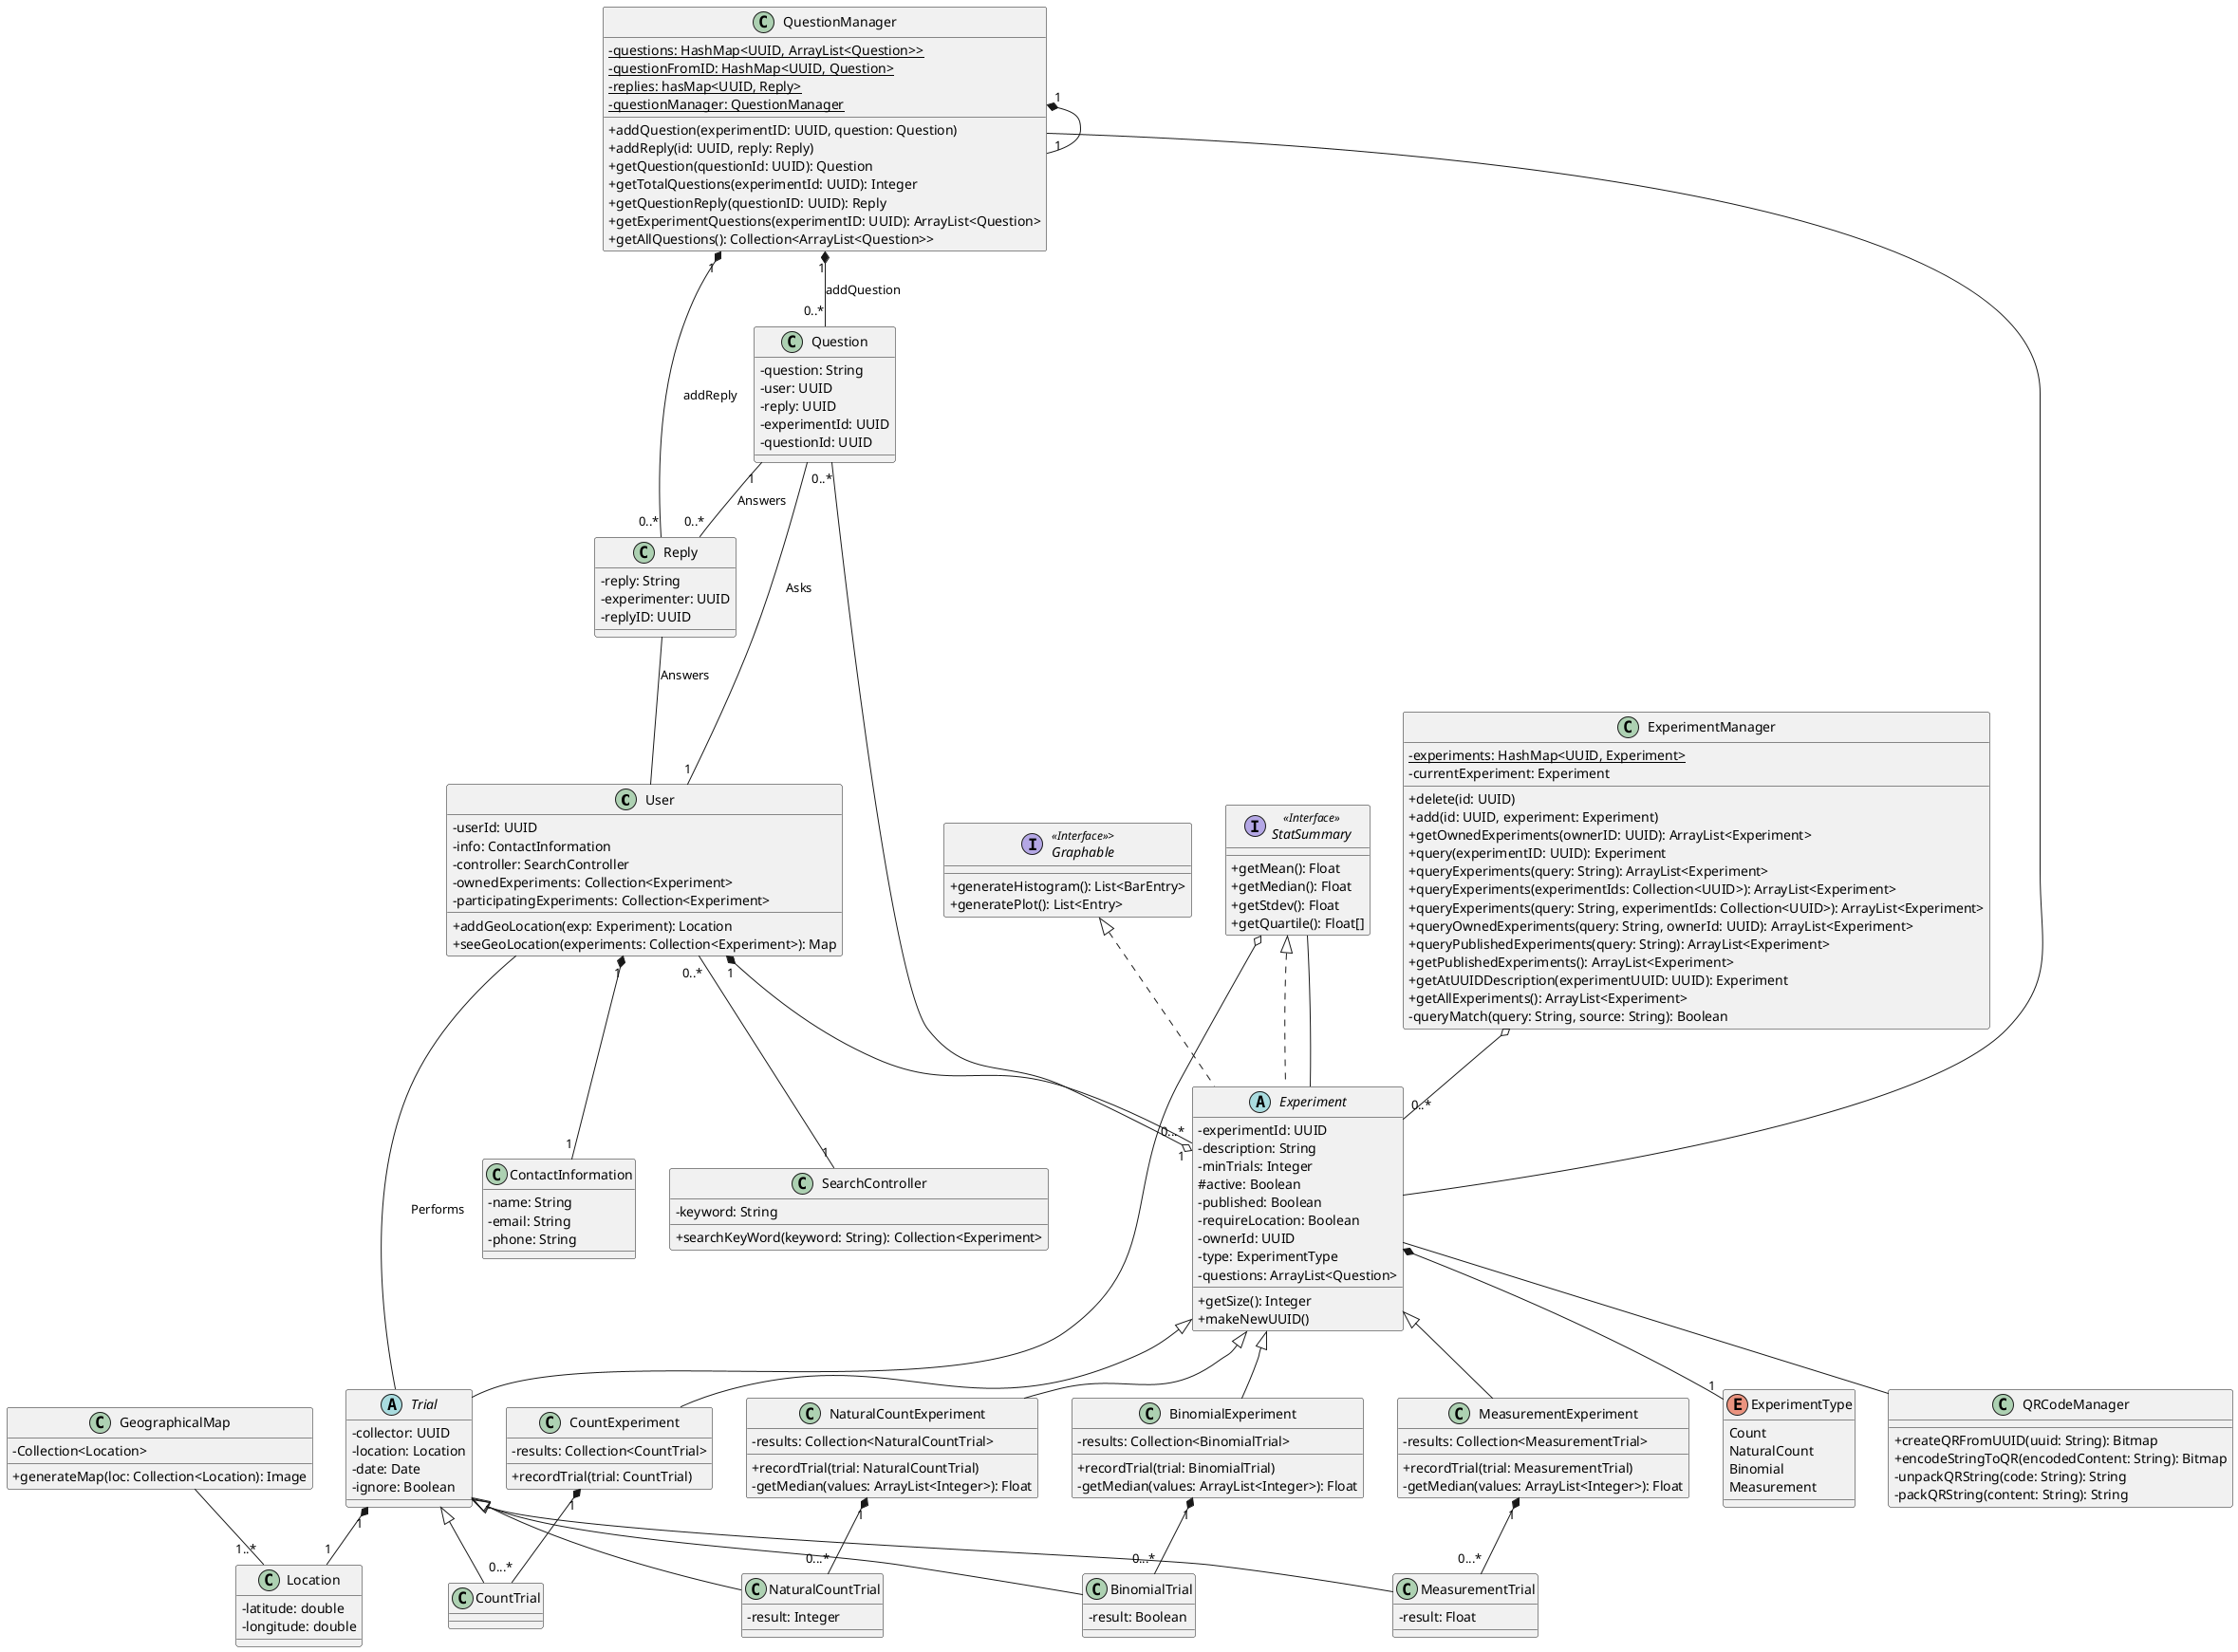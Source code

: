 @startuml UML
skinparam classAttributeIconSize 0

' generic class for an User
' note that experiments will likely be stored by user id instead of by all experiment info
' We could do hasing, but it's probably easier for now (for the UML sake) to represent this as a collection of experiments
class User {
    -userId: UUID
    -info: ContactInformation
    -controller: SearchController
    -ownedExperiments: Collection<Experiment>
    -participatingExperiments: Collection<Experiment>
    +addGeoLocation(exp: Experiment): Location
    +seeGeoLocation(experiments: Collection<Experiment>): Map
}


class ExperimentManager{
   - {static} experiments: HashMap<UUID, Experiment> 
   - currentExperiment: Experiment 

   + delete(id: UUID)
   + add(id: UUID, experiment: Experiment)
   + getOwnedExperiments(ownerID: UUID): ArrayList<Experiment> 
   + query(experimentID: UUID): Experiment 
   + queryExperiments(query: String): ArrayList<Experiment> 
   + queryExperiments(experimentIds: Collection<UUID>): ArrayList<Experiment>
   + queryExperiments(query: String, experimentIds: Collection<UUID>): ArrayList<Experiment>
   + queryOwnedExperiments(query: String, ownerId: UUID): ArrayList<Experiment>
   + queryPublishedExperiments(query: String): ArrayList<Experiment>
   + getPublishedExperiments(): ArrayList<Experiment>
   + getAtUUIDDescription(experimentUUID: UUID): Experiment
   + getAllExperiments(): ArrayList<Experiment> 
   - queryMatch(query: String, source: String): Boolean
}

ExperimentManager o-- "0..*" Experiment

class Question {
    -question: String
    -user: UUID
    -reply: UUID
    -experimentId: UUID
    -questionId: UUID
}

Question -- "1" User: Asks
Question "1" -- "0..*" Reply: Answers
Question "0..*" --o "1" Experiment

' assume that anyone who can reply to a question is a type of User
class Reply {
    -reply: String
    -experimenter: UUID
    -replyID: UUID
}

Reply -- User: Answers

class QuestionManager{
    - {static} questions: HashMap<UUID, ArrayList<Question>>
    - {static} questionFromID: HashMap<UUID, Question>
    - {static} replies: hasMap<UUID, Reply>
    - {static} questionManager: QuestionManager

    + addQuestion(experimentID: UUID, question: Question)
    + addReply(id: UUID, reply: Reply)
    + getQuestion(questionId: UUID): Question
    + getTotalQuestions(experimentId: UUID): Integer
    + getQuestionReply(questionID: UUID): Reply
    + getExperimentQuestions(experimentID: UUID): ArrayList<Question>
    + getAllQuestions(): Collection<ArrayList<Question>>
 
}

QuestionManager "1" *-- "1" QuestionManager
QuestionManager "1" *-- "0..*" Question: addQuestion
QuestionManager "1" *-- "0..*" Reply: addReply
QuestionManager -- Experiment

' allows the experiment to enforce only one trial type
enum ExperimentType {
    Count
    NaturalCount
    Binomial
    Measurement
}

' right now will just look for owner based on their id
' idea: make this 'experimentInfo' and give every type of experiment an experimentInfo instead
' rational: for displaying info and searching we don't need the results, just the info
' both are implemented so whichever we don't use can just be deleted
abstract class Experiment implements StatSummary, Graphable {
    -experimentId: UUID
    -description: String
    -minTrials: Integer
    #active: Boolean
    -published: Boolean
    -requireLocation: Boolean
    ' this is the userId of the owner
    -ownerId: UUID
    -type: ExperimentType
    -questions: ArrayList<Question>
    +getSize(): Integer
    +makeNewUUID()
}


Experiment -- QRCodeManager



class CountExperiment extends Experiment {
    -results: Collection<CountTrial>
    +recordTrial(trial: CountTrial)
}

class NaturalCountExperiment extends Experiment {
    -results: Collection<NaturalCountTrial>
    +recordTrial(trial: NaturalCountTrial)
    -getMedian(values: ArrayList<Integer>): Float
}

class BinomialExperiment extends Experiment {
    -results: Collection<BinomialTrial>
    +recordTrial(trial: BinomialTrial)
    -getMedian(values: ArrayList<Integer>): Float
}

class MeasurementExperiment extends Experiment {
    -results: Collection<MeasurementTrial>
    +recordTrial(trial: MeasurementTrial)
    -getMedian(values: ArrayList<Integer>): Float

}

interface "StatSummary" as StatSummary <<Interface>> {
    +getMean(): Float
    +getMedian(): Float
    +getStdev(): Float
    +getQuartile(): Float[]
}

' each trial has a unique QRCodeManager associated with it
abstract class Trial {
    ' just going to user User ID here
    -collector: UUID
    -location: Location
    -date: Date
    -ignore: Boolean
}

class CountTrial extends Trial {
    ' essentially just a trial but it's own class since other types of trial aren't a count trial
}

' no unsigned ints in java, not sure how to enforce natural numbers only
class NaturalCountTrial extends Trial {
    -result: Integer
}

' will likely specify true = pass, false = fail
class BinomialTrial extends Trial {
    -result: Boolean
}

class MeasurementTrial extends Trial {
    -result: Float
}


class QRCodeManager {
    + createQRFromUUID(uuid: String): Bitmap
    + encodeStringToQR(encodedContent: String): Bitmap
    -unpackQRString(code: String): String
    -packQRString(content: String): String
}

class Location {
  -latitude: double
  -longitude: double
}

class GeographicalMap{
 -Collection<Location>
 +generateMap(loc: Collection<Location): Image
}

GeographicalMap -- "1..*" Location


interface "Graphable" as Graphable <<Interface>>> {
    +generateHistogram(): List<BarEntry>
    +generatePlot(): List<Entry>
}

class ContactInformation {
    -name: String
    -email: String
    -phone: String
}

class SearchController {
    ' functionality here is searchbar functions required by Java so likely don't need to be specified in UML
    -keyword: String
    +searchKeyWord(keyword: String): Collection<Experiment>
}

User "1" *-- "1" ContactInformation
User "1" *-- "0...*" Experiment


CountExperiment "1" *-- "0...*" CountTrial


NaturalCountExperiment "1" *-- "0...*" NaturalCountTrial

BinomialExperiment "1" *-- "0...*" BinomialTrial

MeasurementExperiment "1" *-- "0...*" MeasurementTrial

User -- Trial: Performs
Trial "1" *-- "1" Location



Experiment *-- "1" ExperimentType


User "0..*" -- "1" SearchController



StatSummary -- Experiment


StatSummary o-- Trial



@enduml